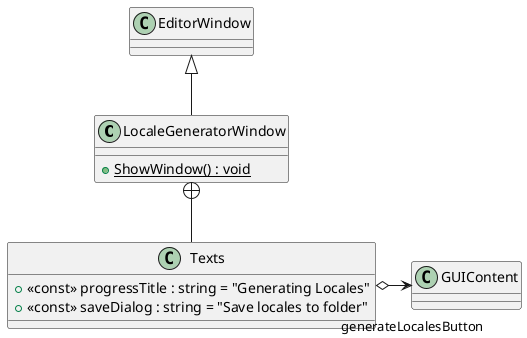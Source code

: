 @startuml
class LocaleGeneratorWindow {
    + {static} ShowWindow() : void
}
class Texts {
    + <<const>> progressTitle : string = "Generating Locales"
    + <<const>> saveDialog : string = "Save locales to folder"
}
EditorWindow <|-- LocaleGeneratorWindow
LocaleGeneratorWindow +-- Texts
Texts o-> "generateLocalesButton" GUIContent
@enduml
